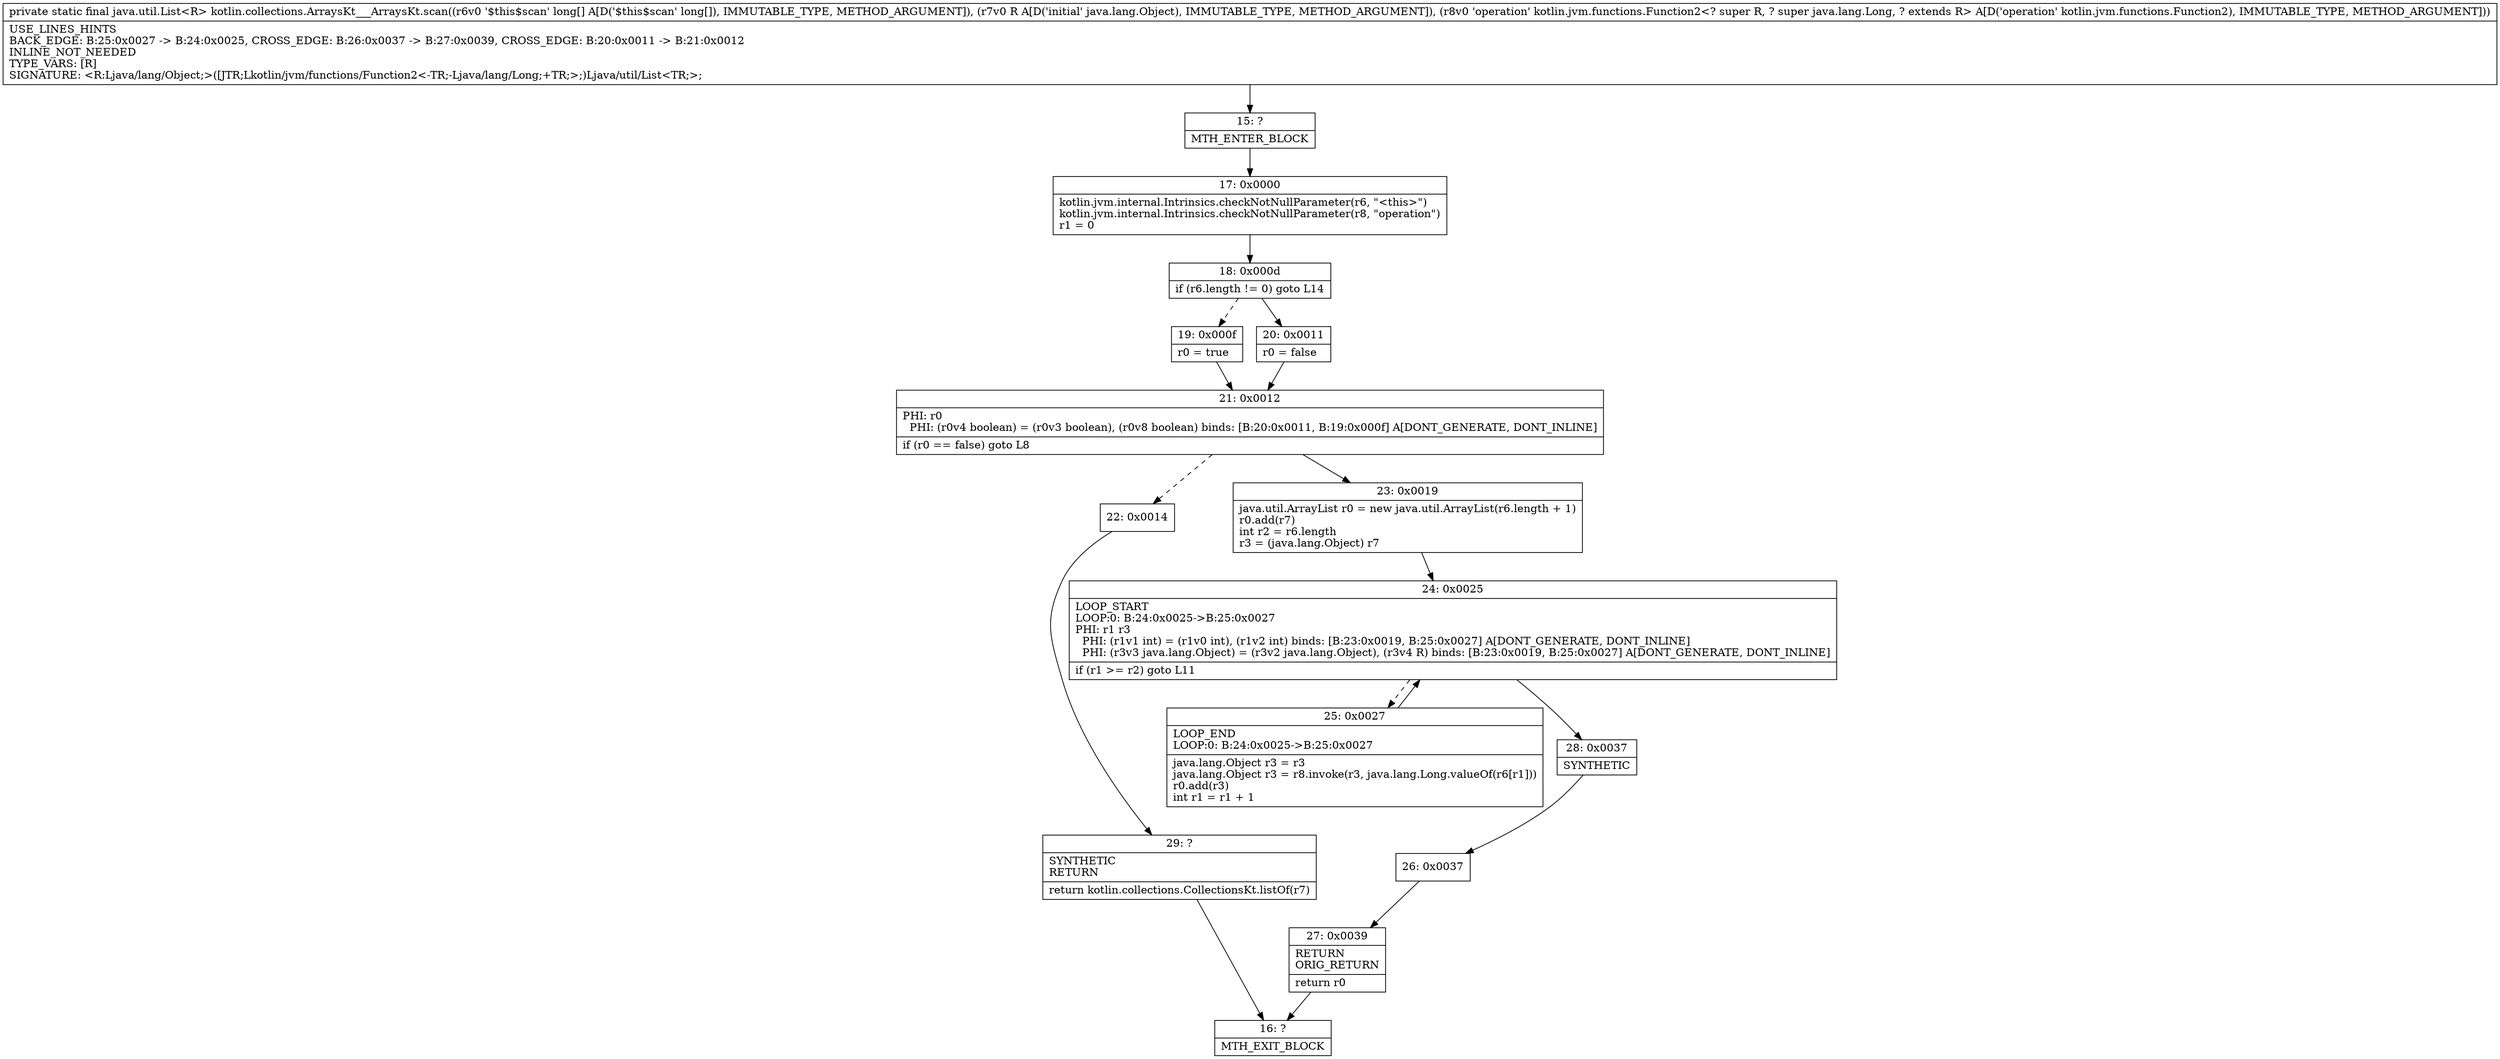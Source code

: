 digraph "CFG forkotlin.collections.ArraysKt___ArraysKt.scan([JLjava\/lang\/Object;Lkotlin\/jvm\/functions\/Function2;)Ljava\/util\/List;" {
Node_15 [shape=record,label="{15\:\ ?|MTH_ENTER_BLOCK\l}"];
Node_17 [shape=record,label="{17\:\ 0x0000|kotlin.jvm.internal.Intrinsics.checkNotNullParameter(r6, \"\<this\>\")\lkotlin.jvm.internal.Intrinsics.checkNotNullParameter(r8, \"operation\")\lr1 = 0\l}"];
Node_18 [shape=record,label="{18\:\ 0x000d|if (r6.length != 0) goto L14\l}"];
Node_19 [shape=record,label="{19\:\ 0x000f|r0 = true\l}"];
Node_21 [shape=record,label="{21\:\ 0x0012|PHI: r0 \l  PHI: (r0v4 boolean) = (r0v3 boolean), (r0v8 boolean) binds: [B:20:0x0011, B:19:0x000f] A[DONT_GENERATE, DONT_INLINE]\l|if (r0 == false) goto L8\l}"];
Node_22 [shape=record,label="{22\:\ 0x0014}"];
Node_29 [shape=record,label="{29\:\ ?|SYNTHETIC\lRETURN\l|return kotlin.collections.CollectionsKt.listOf(r7)\l}"];
Node_16 [shape=record,label="{16\:\ ?|MTH_EXIT_BLOCK\l}"];
Node_23 [shape=record,label="{23\:\ 0x0019|java.util.ArrayList r0 = new java.util.ArrayList(r6.length + 1)\lr0.add(r7)\lint r2 = r6.length\lr3 = (java.lang.Object) r7\l}"];
Node_24 [shape=record,label="{24\:\ 0x0025|LOOP_START\lLOOP:0: B:24:0x0025\-\>B:25:0x0027\lPHI: r1 r3 \l  PHI: (r1v1 int) = (r1v0 int), (r1v2 int) binds: [B:23:0x0019, B:25:0x0027] A[DONT_GENERATE, DONT_INLINE]\l  PHI: (r3v3 java.lang.Object) = (r3v2 java.lang.Object), (r3v4 R) binds: [B:23:0x0019, B:25:0x0027] A[DONT_GENERATE, DONT_INLINE]\l|if (r1 \>= r2) goto L11\l}"];
Node_25 [shape=record,label="{25\:\ 0x0027|LOOP_END\lLOOP:0: B:24:0x0025\-\>B:25:0x0027\l|java.lang.Object r3 = r3\ljava.lang.Object r3 = r8.invoke(r3, java.lang.Long.valueOf(r6[r1]))\lr0.add(r3)\lint r1 = r1 + 1\l}"];
Node_28 [shape=record,label="{28\:\ 0x0037|SYNTHETIC\l}"];
Node_26 [shape=record,label="{26\:\ 0x0037}"];
Node_27 [shape=record,label="{27\:\ 0x0039|RETURN\lORIG_RETURN\l|return r0\l}"];
Node_20 [shape=record,label="{20\:\ 0x0011|r0 = false\l}"];
MethodNode[shape=record,label="{private static final java.util.List\<R\> kotlin.collections.ArraysKt___ArraysKt.scan((r6v0 '$this$scan' long[] A[D('$this$scan' long[]), IMMUTABLE_TYPE, METHOD_ARGUMENT]), (r7v0 R A[D('initial' java.lang.Object), IMMUTABLE_TYPE, METHOD_ARGUMENT]), (r8v0 'operation' kotlin.jvm.functions.Function2\<? super R, ? super java.lang.Long, ? extends R\> A[D('operation' kotlin.jvm.functions.Function2), IMMUTABLE_TYPE, METHOD_ARGUMENT]))  | USE_LINES_HINTS\lBACK_EDGE: B:25:0x0027 \-\> B:24:0x0025, CROSS_EDGE: B:26:0x0037 \-\> B:27:0x0039, CROSS_EDGE: B:20:0x0011 \-\> B:21:0x0012\lINLINE_NOT_NEEDED\lTYPE_VARS: [R]\lSIGNATURE: \<R:Ljava\/lang\/Object;\>([JTR;Lkotlin\/jvm\/functions\/Function2\<\-TR;\-Ljava\/lang\/Long;+TR;\>;)Ljava\/util\/List\<TR;\>;\l}"];
MethodNode -> Node_15;Node_15 -> Node_17;
Node_17 -> Node_18;
Node_18 -> Node_19[style=dashed];
Node_18 -> Node_20;
Node_19 -> Node_21;
Node_21 -> Node_22[style=dashed];
Node_21 -> Node_23;
Node_22 -> Node_29;
Node_29 -> Node_16;
Node_23 -> Node_24;
Node_24 -> Node_25[style=dashed];
Node_24 -> Node_28;
Node_25 -> Node_24;
Node_28 -> Node_26;
Node_26 -> Node_27;
Node_27 -> Node_16;
Node_20 -> Node_21;
}

